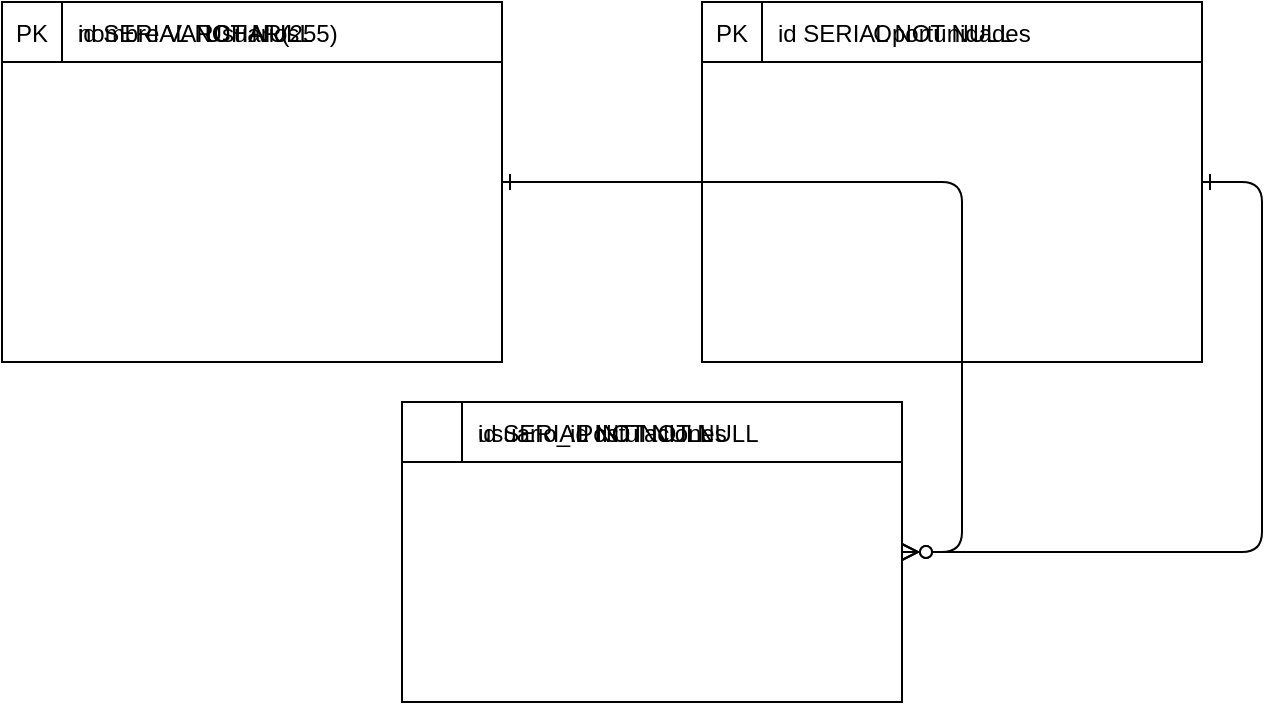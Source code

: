 <?xml version="1.0" encoding="UTF-8"?>
<mxGraphModel dx="1120" dy="434" grid="1" gridSize="10" guides="1" tooltips="1" connect="1" arrows="1" fold="1" page="1" pageScale="1" pageWidth="850" pageHeight="1100" math="0" shadow="0">
  <root>
    <mxCell id="0" />
    <mxCell id="1" parent="0" />

    <!-- Tabla Usuarios -->
    <mxCell id="2" value="Usuarios" style="shape=table;startSize=30;container=1;childLayout=tableLayout;fixedRows=1;" parent="1" vertex="1">
      <mxGeometry x="50" y="50" width="250" height="180" as="geometry" />
    </mxCell>
    <mxCell id="3" value="PK" style="shape=partialRectangle;fillColor=none;" parent="2" vertex="1">
      <mxGeometry width="30" height="30" as="geometry" />
    </mxCell>
    <mxCell id="4" value="id SERIAL NOT NULL" style="shape=partialRectangle;fillColor=none;align=left;spacingLeft=6;" parent="2" vertex="1">
      <mxGeometry x="30" width="220" height="30" as="geometry" />
    </mxCell>
    <mxCell id="5" value="nombre VARCHAR(255)" style="shape=partialRectangle;fillColor=none;align=left;spacingLeft=6;" parent="2" vertex="1">
      <mxGeometry x="30" width="220" height="30" as="geometry" />
    </mxCell>

    <!-- Tabla Oportunidades -->
    <mxCell id="7" value="Oportunidades" style="shape=table;startSize=30;container=1;childLayout=tableLayout;fixedRows=1;" parent="1" vertex="1">
      <mxGeometry x="400" y="50" width="250" height="180" as="geometry" />
    </mxCell>
    <mxCell id="8" value="PK" style="shape=partialRectangle;fillColor=none;" parent="7" vertex="1">
      <mxGeometry width="30" height="30" as="geometry" />
    </mxCell>
    <mxCell id="9" value="id SERIAL NOT NULL" style="shape=partialRectangle;fillColor=none;align=left;spacingLeft=6;" parent="7" vertex="1">
      <mxGeometry x="30" width="220" height="30" as="geometry" />
    </mxCell>

    <!-- Tabla Postulaciones -->
    <mxCell id="12" value="Postulaciones" style="shape=table;startSize=30;container=1;childLayout=tableLayout;fixedRows=1;" parent="1" vertex="1">
      <mxGeometry x="250" y="250" width="250" height="150" as="geometry" />
    </mxCell>
    <mxCell id="14" value="id SERIAL NOT NULL" style="shape=partialRectangle;fillColor=none;align=left;spacingLeft=6;" parent="12" vertex="1">
      <mxGeometry x="30" width="220" height="30" as="geometry" />
    </mxCell>
    <mxCell id="15" value="usuario_id INT NOT NULL" style="shape=partialRectangle;fillColor=none;align=left;spacingLeft=6;" parent="12" vertex="1">
      <mxGeometry x="30" width="220" height="30" as="geometry" />
    </mxCell>

    <!-- Relación Usuarios - Postulaciones -->
    <mxCell id="17" value="" style="edgeStyle=entityRelationEdgeStyle;endArrow=ERzeroToMany;startArrow=ERone;" parent="1" source="2" target="12" edge="1">
      <mxGeometry relative="1" as="geometry" />
    </mxCell>

    <!-- Relación Oportunidades - Postulaciones -->
    <mxCell id="18" value="" style="edgeStyle=entityRelationEdgeStyle;endArrow=ERzeroToMany;startArrow=ERone;" parent="1" source="7" target="12" edge="1">
      <mxGeometry relative="1" as="geometry" />
    </mxCell>

  </root>
</mxGraphModel>
